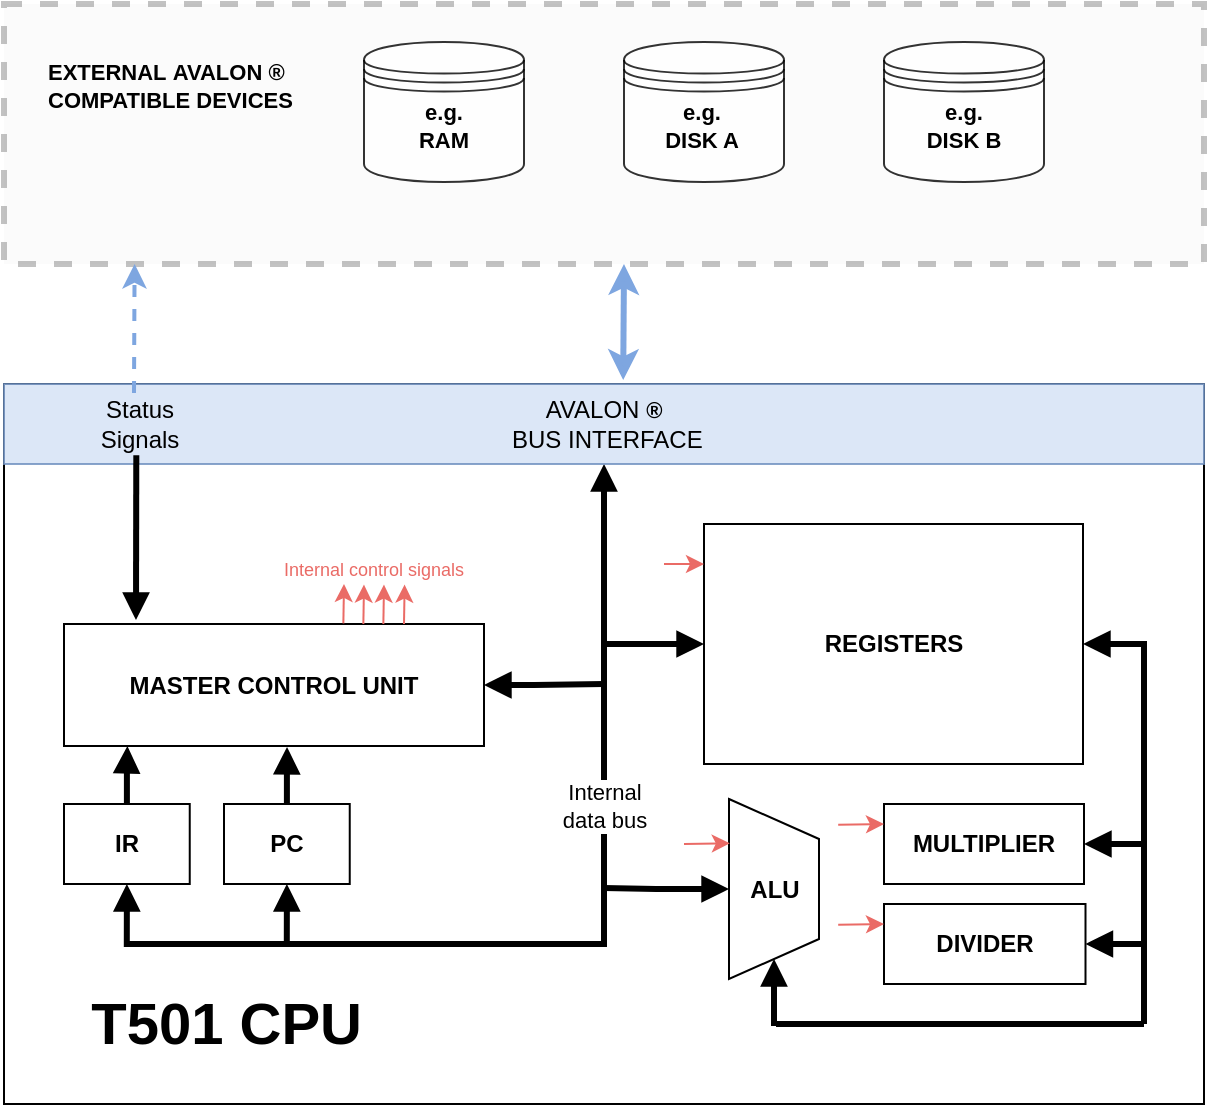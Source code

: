 <mxfile version="14.0.4" type="github">
  <diagram id="22Li71VUwKkU6DOQh4A_" name="Page-1">
    <mxGraphModel dx="1722" dy="988" grid="1" gridSize="10" guides="1" tooltips="1" connect="1" arrows="1" fold="1" page="1" pageScale="1" pageWidth="1169" pageHeight="827" math="0" shadow="0">
      <root>
        <mxCell id="0" />
        <mxCell id="1" parent="0" />
        <mxCell id="WKq6BjvcsX_qZIAbAZ6F-81" value="" style="rounded=0;whiteSpace=wrap;html=1;fillColor=#f5f5f5;fontSize=10;fontColor=#333333;opacity=40;align=center;dashed=1;strokeWidth=3;strokeColor=#666666;" vertex="1" parent="1">
          <mxGeometry x="330" y="60" width="600" height="130" as="geometry" />
        </mxCell>
        <mxCell id="WKq6BjvcsX_qZIAbAZ6F-1" value="" style="shape=datastore;whiteSpace=wrap;html=1;fillColor=#ffffff;fontSize=9;fontColor=#7EA6E0;opacity=80;align=center;" vertex="1" parent="1">
          <mxGeometry x="510" y="79" width="80" height="70" as="geometry" />
        </mxCell>
        <mxCell id="WKq6BjvcsX_qZIAbAZ6F-2" value="" style="shape=datastore;whiteSpace=wrap;html=1;fillColor=#ffffff;fontSize=9;fontColor=#7EA6E0;opacity=80;align=center;" vertex="1" parent="1">
          <mxGeometry x="640" y="79" width="80" height="70" as="geometry" />
        </mxCell>
        <mxCell id="WKq6BjvcsX_qZIAbAZ6F-3" value="" style="shape=datastore;whiteSpace=wrap;html=1;fillColor=#ffffff;fontSize=9;fontColor=#7EA6E0;opacity=80;align=center;" vertex="1" parent="1">
          <mxGeometry x="770" y="79" width="80" height="70" as="geometry" />
        </mxCell>
        <mxCell id="WKq6BjvcsX_qZIAbAZ6F-4" value="" style="rounded=0;whiteSpace=wrap;html=1;glass=1;fillColor=none;gradientColor=none;fontSize=8;fontColor=#000000;" vertex="1" parent="1">
          <mxGeometry x="330" y="250" width="600" height="360" as="geometry" />
        </mxCell>
        <mxCell id="WKq6BjvcsX_qZIAbAZ6F-108" style="edgeStyle=orthogonalEdgeStyle;rounded=0;orthogonalLoop=1;jettySize=auto;html=1;exitX=1;exitY=0.5;exitDx=0;exitDy=0;entryX=1;entryY=0.5;entryDx=0;entryDy=0;labelBackgroundColor=#ffffff;startArrow=block;startFill=1;endArrow=block;endFill=1;strokeWidth=3;" edge="1" parent="1" source="WKq6BjvcsX_qZIAbAZ6F-56" target="WKq6BjvcsX_qZIAbAZ6F-101">
          <mxGeometry relative="1" as="geometry">
            <Array as="points">
              <mxPoint x="900" y="380" />
              <mxPoint x="900" y="480" />
            </Array>
          </mxGeometry>
        </mxCell>
        <mxCell id="WKq6BjvcsX_qZIAbAZ6F-56" value="&lt;b&gt;REGISTERS&lt;/b&gt;" style="rounded=0;whiteSpace=wrap;html=1;fillColor=none;" vertex="1" parent="1">
          <mxGeometry x="680" y="320" width="189.5" height="120" as="geometry" />
        </mxCell>
        <mxCell id="WKq6BjvcsX_qZIAbAZ6F-58" value="&lt;font style=&quot;font-size: 29px&quot;&gt;T501 CPU&lt;/font&gt;" style="text;html=1;resizable=0;autosize=1;align=right;verticalAlign=middle;points=[];fillColor=none;strokeColor=none;rounded=0;fontStyle=1" vertex="1" parent="1">
          <mxGeometry x="360" y="560" width="150" height="20" as="geometry" />
        </mxCell>
        <mxCell id="WKq6BjvcsX_qZIAbAZ6F-97" style="edgeStyle=orthogonalEdgeStyle;rounded=0;orthogonalLoop=1;jettySize=auto;html=1;exitX=0.5;exitY=1;exitDx=0;exitDy=0;entryX=0;entryY=0.5;entryDx=0;entryDy=0;labelBackgroundColor=#ffffff;startArrow=block;startFill=1;endArrow=block;endFill=1;strokeWidth=3;" edge="1" parent="1" source="WKq6BjvcsX_qZIAbAZ6F-59" target="WKq6BjvcsX_qZIAbAZ6F-56">
          <mxGeometry relative="1" as="geometry" />
        </mxCell>
        <mxCell id="WKq6BjvcsX_qZIAbAZ6F-59" value="AVALON&amp;nbsp;&lt;span style=&quot;font-size: 11px ; font-weight: bold ; text-align: left&quot;&gt;®&lt;/span&gt;&lt;br&gt;&amp;nbsp;BUS INTERFACE" style="rounded=0;whiteSpace=wrap;html=1;strokeColor=#6c8ebf;opacity=80;fillColor=#D4E1F5;" vertex="1" parent="1">
          <mxGeometry x="330" y="250" width="600" height="40" as="geometry" />
        </mxCell>
        <mxCell id="WKq6BjvcsX_qZIAbAZ6F-66" value="&lt;font color=&quot;#000000&quot; style=&quot;font-size: 11px;&quot;&gt;e.g. RAM&lt;/font&gt;" style="text;html=1;strokeColor=none;fillColor=none;align=center;verticalAlign=middle;whiteSpace=wrap;rounded=0;fontSize=11;fontColor=#7EA6E0;opacity=80;fontStyle=1" vertex="1" parent="1">
          <mxGeometry x="530" y="111" width="40" height="20" as="geometry" />
        </mxCell>
        <mxCell id="WKq6BjvcsX_qZIAbAZ6F-67" value="&lt;font color=&quot;#000000&quot; style=&quot;font-size: 11px&quot;&gt;e.g. DISK A&lt;/font&gt;" style="text;html=1;strokeColor=none;fillColor=none;align=center;verticalAlign=middle;whiteSpace=wrap;rounded=0;fontSize=11;fontColor=#7EA6E0;opacity=80;fontStyle=1" vertex="1" parent="1">
          <mxGeometry x="657.13" y="111" width="44.25" height="20" as="geometry" />
        </mxCell>
        <mxCell id="WKq6BjvcsX_qZIAbAZ6F-68" value="&lt;font color=&quot;#000000&quot; style=&quot;font-size: 11px;&quot;&gt;e.g.&lt;br style=&quot;font-size: 11px;&quot;&gt;DISK B&lt;/font&gt;" style="text;html=1;strokeColor=none;fillColor=none;align=center;verticalAlign=middle;whiteSpace=wrap;rounded=0;fontSize=11;fontColor=#7EA6E0;opacity=80;fontStyle=1" vertex="1" parent="1">
          <mxGeometry x="790" y="111" width="40" height="20" as="geometry" />
        </mxCell>
        <mxCell id="WKq6BjvcsX_qZIAbAZ6F-82" value="EXTERNAL&amp;nbsp;AVALON ® COMPATIBLE DEVICES" style="text;html=1;strokeColor=none;fillColor=none;align=left;verticalAlign=middle;whiteSpace=wrap;rounded=0;dashed=1;fontSize=11;fontColor=#000000;opacity=40;fontStyle=1" vertex="1" parent="1">
          <mxGeometry x="350" y="71" width="130" height="60" as="geometry" />
        </mxCell>
        <mxCell id="WKq6BjvcsX_qZIAbAZ6F-98" style="edgeStyle=orthogonalEdgeStyle;rounded=0;orthogonalLoop=1;jettySize=auto;html=1;exitX=1;exitY=0.5;exitDx=0;exitDy=0;labelBackgroundColor=#ffffff;startArrow=block;startFill=1;endArrow=none;endFill=0;strokeWidth=3;" edge="1" parent="1" source="WKq6BjvcsX_qZIAbAZ6F-88">
          <mxGeometry relative="1" as="geometry">
            <mxPoint x="630" y="400" as="targetPoint" />
            <Array as="points">
              <mxPoint x="595" y="401" />
            </Array>
          </mxGeometry>
        </mxCell>
        <mxCell id="WKq6BjvcsX_qZIAbAZ6F-88" value="&lt;span style=&quot;font-weight: bold&quot;&gt;MASTER CONTROL UNIT&lt;/span&gt;" style="rounded=0;whiteSpace=wrap;html=1;fillColor=none;" vertex="1" parent="1">
          <mxGeometry x="360" y="370" width="210" height="61" as="geometry" />
        </mxCell>
        <mxCell id="WKq6BjvcsX_qZIAbAZ6F-92" style="edgeStyle=orthogonalEdgeStyle;rounded=0;orthogonalLoop=1;jettySize=auto;html=1;entryX=0.151;entryY=1;entryDx=0;entryDy=0;entryPerimeter=0;startArrow=none;startFill=0;strokeWidth=3;endArrow=block;endFill=1;" edge="1" parent="1" source="WKq6BjvcsX_qZIAbAZ6F-89" target="WKq6BjvcsX_qZIAbAZ6F-88">
          <mxGeometry relative="1" as="geometry" />
        </mxCell>
        <mxCell id="WKq6BjvcsX_qZIAbAZ6F-100" style="edgeStyle=orthogonalEdgeStyle;rounded=0;orthogonalLoop=1;jettySize=auto;html=1;exitX=0.5;exitY=1;exitDx=0;exitDy=0;labelBackgroundColor=#ffffff;startArrow=block;startFill=1;endArrow=none;endFill=0;strokeWidth=3;" edge="1" parent="1" source="WKq6BjvcsX_qZIAbAZ6F-89">
          <mxGeometry relative="1" as="geometry">
            <mxPoint x="472" y="530" as="targetPoint" />
            <Array as="points">
              <mxPoint x="391" y="530" />
              <mxPoint x="472" y="530" />
            </Array>
          </mxGeometry>
        </mxCell>
        <mxCell id="WKq6BjvcsX_qZIAbAZ6F-89" value="&lt;span style=&quot;font-weight: bold&quot;&gt;IR&lt;/span&gt;" style="rounded=0;whiteSpace=wrap;html=1;fillColor=none;" vertex="1" parent="1">
          <mxGeometry x="360" y="460" width="62.87" height="40" as="geometry" />
        </mxCell>
        <mxCell id="WKq6BjvcsX_qZIAbAZ6F-96" style="edgeStyle=orthogonalEdgeStyle;rounded=0;orthogonalLoop=1;jettySize=auto;html=1;entryX=0.531;entryY=1.008;entryDx=0;entryDy=0;entryPerimeter=0;labelBackgroundColor=#ffffff;startArrow=none;startFill=0;endArrow=block;endFill=1;strokeWidth=3;" edge="1" parent="1" source="WKq6BjvcsX_qZIAbAZ6F-90" target="WKq6BjvcsX_qZIAbAZ6F-88">
          <mxGeometry relative="1" as="geometry" />
        </mxCell>
        <mxCell id="WKq6BjvcsX_qZIAbAZ6F-99" style="edgeStyle=orthogonalEdgeStyle;rounded=0;orthogonalLoop=1;jettySize=auto;html=1;exitX=0.5;exitY=1;exitDx=0;exitDy=0;labelBackgroundColor=#ffffff;startArrow=block;startFill=1;endArrow=none;endFill=0;strokeWidth=3;" edge="1" parent="1" source="WKq6BjvcsX_qZIAbAZ6F-90">
          <mxGeometry relative="1" as="geometry">
            <mxPoint x="630" y="380" as="targetPoint" />
            <Array as="points">
              <mxPoint x="471" y="530" />
              <mxPoint x="630" y="530" />
              <mxPoint x="630" y="380" />
            </Array>
          </mxGeometry>
        </mxCell>
        <mxCell id="WKq6BjvcsX_qZIAbAZ6F-111" value="Internal &lt;br&gt;data bus" style="edgeLabel;html=1;align=center;verticalAlign=middle;resizable=0;points=[];" vertex="1" connectable="0" parent="WKq6BjvcsX_qZIAbAZ6F-99">
          <mxGeometry x="0.522" relative="1" as="geometry">
            <mxPoint as="offset" />
          </mxGeometry>
        </mxCell>
        <mxCell id="WKq6BjvcsX_qZIAbAZ6F-90" value="&lt;span style=&quot;font-weight: bold&quot;&gt;PC&lt;/span&gt;" style="rounded=0;whiteSpace=wrap;html=1;fillColor=none;" vertex="1" parent="1">
          <mxGeometry x="440" y="460" width="62.87" height="40" as="geometry" />
        </mxCell>
        <mxCell id="WKq6BjvcsX_qZIAbAZ6F-101" value="&lt;span style=&quot;font-weight: bold&quot;&gt;MULTIPLIER&lt;/span&gt;" style="rounded=0;whiteSpace=wrap;html=1;fillColor=none;" vertex="1" parent="1">
          <mxGeometry x="770" y="460" width="100" height="40" as="geometry" />
        </mxCell>
        <mxCell id="WKq6BjvcsX_qZIAbAZ6F-109" style="edgeStyle=orthogonalEdgeStyle;rounded=0;orthogonalLoop=1;jettySize=auto;html=1;exitX=1;exitY=0.5;exitDx=0;exitDy=0;labelBackgroundColor=#ffffff;startArrow=block;startFill=1;endArrow=none;endFill=0;strokeWidth=3;" edge="1" parent="1" source="WKq6BjvcsX_qZIAbAZ6F-102">
          <mxGeometry relative="1" as="geometry">
            <mxPoint x="890" y="480" as="targetPoint" />
            <Array as="points">
              <mxPoint x="900" y="530" />
              <mxPoint x="900" y="480" />
            </Array>
          </mxGeometry>
        </mxCell>
        <mxCell id="WKq6BjvcsX_qZIAbAZ6F-102" value="&lt;span style=&quot;font-weight: bold&quot;&gt;DIVIDER&lt;/span&gt;" style="rounded=0;whiteSpace=wrap;html=1;fillColor=none;" vertex="1" parent="1">
          <mxGeometry x="770" y="510" width="100.75" height="40" as="geometry" />
        </mxCell>
        <mxCell id="WKq6BjvcsX_qZIAbAZ6F-107" style="edgeStyle=orthogonalEdgeStyle;rounded=0;orthogonalLoop=1;jettySize=auto;html=1;exitX=0.5;exitY=1;exitDx=0;exitDy=0;labelBackgroundColor=#ffffff;startArrow=block;startFill=1;endArrow=none;endFill=0;strokeWidth=3;" edge="1" parent="1" source="WKq6BjvcsX_qZIAbAZ6F-106">
          <mxGeometry relative="1" as="geometry">
            <mxPoint x="630" y="502" as="targetPoint" />
            <Array as="points">
              <mxPoint x="656" y="503" />
            </Array>
          </mxGeometry>
        </mxCell>
        <mxCell id="WKq6BjvcsX_qZIAbAZ6F-106" value="&lt;b&gt;ALU&lt;/b&gt;" style="shape=trapezoid;perimeter=trapezoidPerimeter;whiteSpace=wrap;html=1;fixedSize=1;fillColor=none;verticalAlign=middle;horizontal=0;rotation=90;" vertex="1" parent="1">
          <mxGeometry x="670" y="480" width="90" height="45" as="geometry" />
        </mxCell>
        <mxCell id="WKq6BjvcsX_qZIAbAZ6F-112" value="" style="endArrow=none;html=1;labelBackgroundColor=#ffffff;strokeWidth=3;" edge="1" parent="1">
          <mxGeometry width="50" height="50" relative="1" as="geometry">
            <mxPoint x="900" y="570" as="sourcePoint" />
            <mxPoint x="900" y="530" as="targetPoint" />
          </mxGeometry>
        </mxCell>
        <mxCell id="WKq6BjvcsX_qZIAbAZ6F-113" value="" style="endArrow=block;html=1;labelBackgroundColor=#ffffff;strokeWidth=3;entryX=1;entryY=0.5;entryDx=0;entryDy=0;startArrow=none;startFill=0;endFill=1;" edge="1" parent="1" target="WKq6BjvcsX_qZIAbAZ6F-106">
          <mxGeometry width="50" height="50" relative="1" as="geometry">
            <mxPoint x="715" y="571" as="sourcePoint" />
            <mxPoint x="910" y="540" as="targetPoint" />
          </mxGeometry>
        </mxCell>
        <mxCell id="WKq6BjvcsX_qZIAbAZ6F-114" value="" style="endArrow=none;html=1;labelBackgroundColor=#ffffff;strokeWidth=3;" edge="1" parent="1">
          <mxGeometry width="50" height="50" relative="1" as="geometry">
            <mxPoint x="900" y="570" as="sourcePoint" />
            <mxPoint x="716" y="570" as="targetPoint" />
          </mxGeometry>
        </mxCell>
        <mxCell id="WKq6BjvcsX_qZIAbAZ6F-120" value="" style="endArrow=classic;html=1;labelBackgroundColor=#ffffff;strokeColor=#EA6B66;strokeWidth=1;fontColor=#EA6B66;" edge="1" parent="1">
          <mxGeometry width="50" height="50" relative="1" as="geometry">
            <mxPoint x="660" y="340" as="sourcePoint" />
            <mxPoint x="680" y="340" as="targetPoint" />
          </mxGeometry>
        </mxCell>
        <mxCell id="WKq6BjvcsX_qZIAbAZ6F-123" value="" style="endArrow=classic;html=1;labelBackgroundColor=#ffffff;strokeColor=#EA6B66;strokeWidth=1;fontColor=#EA6B66;" edge="1" parent="1">
          <mxGeometry width="50" height="50" relative="1" as="geometry">
            <mxPoint x="670" y="480" as="sourcePoint" />
            <mxPoint x="692.9" y="479.6" as="targetPoint" />
          </mxGeometry>
        </mxCell>
        <mxCell id="WKq6BjvcsX_qZIAbAZ6F-125" value="" style="endArrow=classic;html=1;labelBackgroundColor=#ffffff;strokeColor=#EA6B66;strokeWidth=1;fontColor=#EA6B66;" edge="1" parent="1">
          <mxGeometry width="50" height="50" relative="1" as="geometry">
            <mxPoint x="747.1" y="470.4" as="sourcePoint" />
            <mxPoint x="770.0" y="470" as="targetPoint" />
          </mxGeometry>
        </mxCell>
        <mxCell id="WKq6BjvcsX_qZIAbAZ6F-126" value="" style="endArrow=classic;html=1;labelBackgroundColor=#ffffff;strokeColor=#EA6B66;strokeWidth=1;fontColor=#EA6B66;" edge="1" parent="1">
          <mxGeometry width="50" height="50" relative="1" as="geometry">
            <mxPoint x="747.1" y="520.4" as="sourcePoint" />
            <mxPoint x="770" y="520" as="targetPoint" />
          </mxGeometry>
        </mxCell>
        <mxCell id="WKq6BjvcsX_qZIAbAZ6F-128" value="" style="endArrow=none;html=1;labelBackgroundColor=#ffffff;strokeWidth=3;fontColor=#EA6B66;startArrow=block;startFill=1;endFill=0;entryX=0.463;entryY=1.021;entryDx=0;entryDy=0;entryPerimeter=0;" edge="1" parent="1" target="WKq6BjvcsX_qZIAbAZ6F-130">
          <mxGeometry width="50" height="50" relative="1" as="geometry">
            <mxPoint x="396" y="368" as="sourcePoint" />
            <mxPoint x="396" y="290" as="targetPoint" />
          </mxGeometry>
        </mxCell>
        <mxCell id="WKq6BjvcsX_qZIAbAZ6F-129" value="" style="endArrow=classic;html=1;labelBackgroundColor=#ffffff;strokeWidth=2;fontColor=#EA6B66;entryX=0.149;entryY=1;entryDx=0;entryDy=0;entryPerimeter=0;strokeColor=#7EA6E0;dashed=1;exitX=0.44;exitY=-0.018;exitDx=0;exitDy=0;exitPerimeter=0;" edge="1" parent="1" source="WKq6BjvcsX_qZIAbAZ6F-130">
          <mxGeometry width="50" height="50" relative="1" as="geometry">
            <mxPoint x="395" y="250" as="sourcePoint" />
            <mxPoint x="395.3" y="190" as="targetPoint" />
          </mxGeometry>
        </mxCell>
        <mxCell id="WKq6BjvcsX_qZIAbAZ6F-130" value="Status Signals" style="text;html=1;align=center;verticalAlign=middle;whiteSpace=wrap;rounded=0;opacity=80;" vertex="1" parent="1">
          <mxGeometry x="373" y="255" width="50" height="30" as="geometry" />
        </mxCell>
        <mxCell id="WKq6BjvcsX_qZIAbAZ6F-133" value="" style="endArrow=classic;html=1;labelBackgroundColor=#ffffff;strokeColor=#EA6B66;strokeWidth=1;fontColor=#EA6B66;exitX=0.808;exitY=-0.005;exitDx=0;exitDy=0;exitPerimeter=0;" edge="1" parent="1">
          <mxGeometry width="50" height="50" relative="1" as="geometry">
            <mxPoint x="499.68" y="369.695" as="sourcePoint" />
            <mxPoint x="500" y="350" as="targetPoint" />
          </mxGeometry>
        </mxCell>
        <mxCell id="WKq6BjvcsX_qZIAbAZ6F-134" value="" style="endArrow=classic;html=1;labelBackgroundColor=#ffffff;strokeColor=#EA6B66;strokeWidth=1;fontColor=#EA6B66;exitX=0.808;exitY=-0.005;exitDx=0;exitDy=0;exitPerimeter=0;" edge="1" parent="1">
          <mxGeometry width="50" height="50" relative="1" as="geometry">
            <mxPoint x="509.68" y="369.995" as="sourcePoint" />
            <mxPoint x="510" y="350.3" as="targetPoint" />
          </mxGeometry>
        </mxCell>
        <mxCell id="WKq6BjvcsX_qZIAbAZ6F-135" value="" style="endArrow=classic;html=1;labelBackgroundColor=#ffffff;strokeColor=#EA6B66;strokeWidth=1;fontColor=#EA6B66;exitX=0.808;exitY=-0.005;exitDx=0;exitDy=0;exitPerimeter=0;" edge="1" parent="1">
          <mxGeometry width="50" height="50" relative="1" as="geometry">
            <mxPoint x="519.68" y="369.995" as="sourcePoint" />
            <mxPoint x="520" y="350.3" as="targetPoint" />
          </mxGeometry>
        </mxCell>
        <mxCell id="WKq6BjvcsX_qZIAbAZ6F-136" value="" style="endArrow=classic;html=1;labelBackgroundColor=#ffffff;strokeColor=#EA6B66;strokeWidth=1;fontColor=#EA6B66;exitX=0.808;exitY=-0.005;exitDx=0;exitDy=0;exitPerimeter=0;" edge="1" parent="1">
          <mxGeometry width="50" height="50" relative="1" as="geometry">
            <mxPoint x="530.0" y="369.995" as="sourcePoint" />
            <mxPoint x="530.32" y="350.3" as="targetPoint" />
          </mxGeometry>
        </mxCell>
        <mxCell id="WKq6BjvcsX_qZIAbAZ6F-137" value="Internal control signals&lt;span style=&quot;font-family: avenir; display: inline; font-size: 9px;&quot;&gt;&lt;/span&gt;" style="text;html=1;strokeColor=none;fillColor=none;align=center;verticalAlign=middle;whiteSpace=wrap;rounded=0;opacity=80;fontSize=9;fontColor=#EA6B66;" vertex="1" parent="1">
          <mxGeometry x="465" y="323" width="100" height="40" as="geometry" />
        </mxCell>
        <mxCell id="WKq6BjvcsX_qZIAbAZ6F-138" value="" style="endArrow=classic;startArrow=classic;html=1;labelBackgroundColor=#ffffff;strokeColor=#7EA6E0;strokeWidth=3;fontSize=9;fontColor=#EA6B66;exitX=0.516;exitY=-0.049;exitDx=0;exitDy=0;exitPerimeter=0;" edge="1" parent="1" source="WKq6BjvcsX_qZIAbAZ6F-59">
          <mxGeometry width="50" height="50" relative="1" as="geometry">
            <mxPoint x="640" y="240" as="sourcePoint" />
            <mxPoint x="640" y="190" as="targetPoint" />
          </mxGeometry>
        </mxCell>
      </root>
    </mxGraphModel>
  </diagram>
</mxfile>
